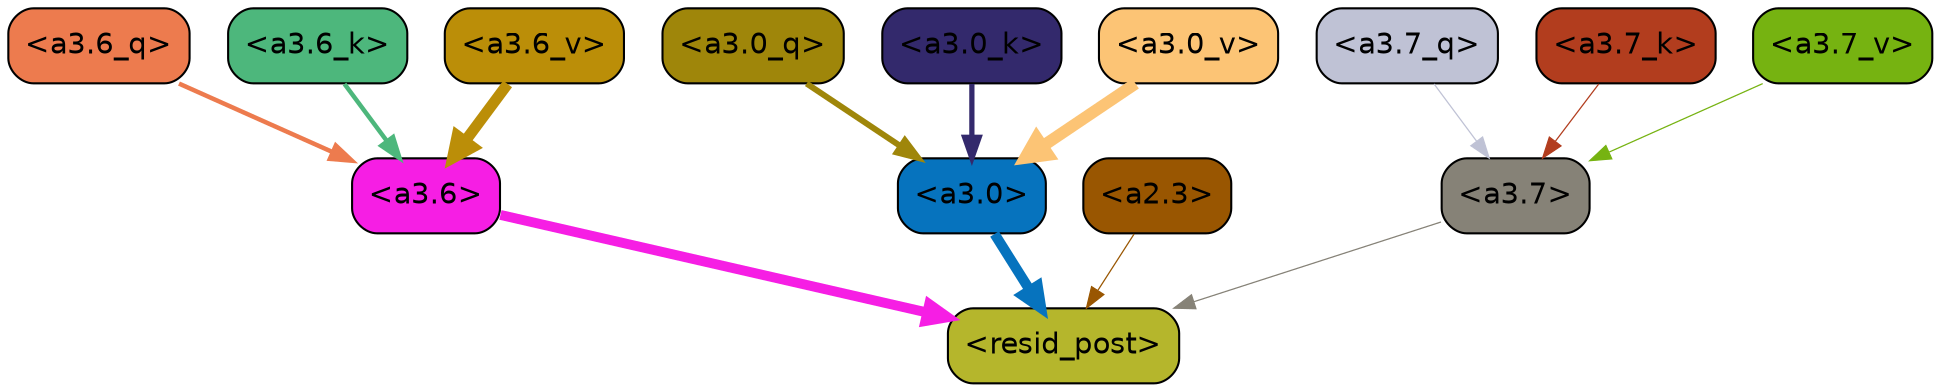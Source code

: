 strict digraph "" {
	graph [bgcolor=transparent,
		layout=dot,
		overlap=false,
		splines=true
	];
	"<a3.7>"	[color=black,
		fillcolor="#868277",
		fontname=Helvetica,
		shape=box,
		style="filled, rounded"];
	"<resid_post>"	[color=black,
		fillcolor="#b5b62c",
		fontname=Helvetica,
		shape=box,
		style="filled, rounded"];
	"<a3.7>" -> "<resid_post>"	[color="#868277",
		penwidth=0.6];
	"<a3.6>"	[color=black,
		fillcolor="#f61ee4",
		fontname=Helvetica,
		shape=box,
		style="filled, rounded"];
	"<a3.6>" -> "<resid_post>"	[color="#f61ee4",
		penwidth=4.751592040061951];
	"<a3.0>"	[color=black,
		fillcolor="#0673be",
		fontname=Helvetica,
		shape=box,
		style="filled, rounded"];
	"<a3.0>" -> "<resid_post>"	[color="#0673be",
		penwidth=4.904066681861877];
	"<a2.3>"	[color=black,
		fillcolor="#995601",
		fontname=Helvetica,
		shape=box,
		style="filled, rounded"];
	"<a2.3>" -> "<resid_post>"	[color="#995601",
		penwidth=0.6];
	"<a3.7_q>"	[color=black,
		fillcolor="#bfc2d5",
		fontname=Helvetica,
		shape=box,
		style="filled, rounded"];
	"<a3.7_q>" -> "<a3.7>"	[color="#bfc2d5",
		penwidth=0.6];
	"<a3.6_q>"	[color=black,
		fillcolor="#ed7b4e",
		fontname=Helvetica,
		shape=box,
		style="filled, rounded"];
	"<a3.6_q>" -> "<a3.6>"	[color="#ed7b4e",
		penwidth=2.160832464694977];
	"<a3.0_q>"	[color=black,
		fillcolor="#9f860a",
		fontname=Helvetica,
		shape=box,
		style="filled, rounded"];
	"<a3.0_q>" -> "<a3.0>"	[color="#9f860a",
		penwidth=2.870753765106201];
	"<a3.7_k>"	[color=black,
		fillcolor="#b23d1e",
		fontname=Helvetica,
		shape=box,
		style="filled, rounded"];
	"<a3.7_k>" -> "<a3.7>"	[color="#b23d1e",
		penwidth=0.6];
	"<a3.6_k>"	[color=black,
		fillcolor="#4db77c",
		fontname=Helvetica,
		shape=box,
		style="filled, rounded"];
	"<a3.6_k>" -> "<a3.6>"	[color="#4db77c",
		penwidth=2.13908451795578];
	"<a3.0_k>"	[color=black,
		fillcolor="#33296c",
		fontname=Helvetica,
		shape=box,
		style="filled, rounded"];
	"<a3.0_k>" -> "<a3.0>"	[color="#33296c",
		penwidth=2.520303964614868];
	"<a3.7_v>"	[color=black,
		fillcolor="#76b311",
		fontname=Helvetica,
		shape=box,
		style="filled, rounded"];
	"<a3.7_v>" -> "<a3.7>"	[color="#76b311",
		penwidth=0.6];
	"<a3.6_v>"	[color=black,
		fillcolor="#bb8e08",
		fontname=Helvetica,
		shape=box,
		style="filled, rounded"];
	"<a3.6_v>" -> "<a3.6>"	[color="#bb8e08",
		penwidth=5.297133803367615];
	"<a3.0_v>"	[color=black,
		fillcolor="#fcc475",
		fontname=Helvetica,
		shape=box,
		style="filled, rounded"];
	"<a3.0_v>" -> "<a3.0>"	[color="#fcc475",
		penwidth=5.680712580680847];
}
